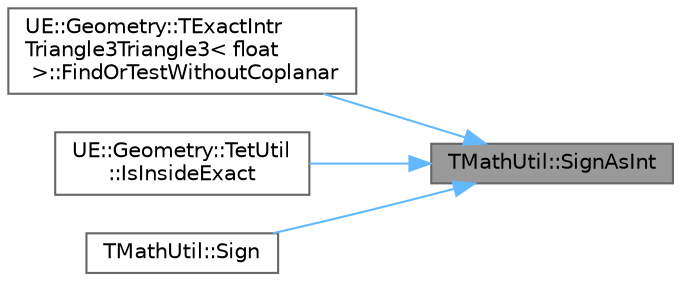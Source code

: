 digraph "TMathUtil::SignAsInt"
{
 // INTERACTIVE_SVG=YES
 // LATEX_PDF_SIZE
  bgcolor="transparent";
  edge [fontname=Helvetica,fontsize=10,labelfontname=Helvetica,labelfontsize=10];
  node [fontname=Helvetica,fontsize=10,shape=box,height=0.2,width=0.4];
  rankdir="RL";
  Node1 [id="Node000001",label="TMathUtil::SignAsInt",height=0.2,width=0.4,color="gray40", fillcolor="grey60", style="filled", fontcolor="black",tooltip=" "];
  Node1 -> Node2 [id="edge1_Node000001_Node000002",dir="back",color="steelblue1",style="solid",tooltip=" "];
  Node2 [id="Node000002",label="UE::Geometry::TExactIntr\lTriangle3Triangle3\< float\l \>::FindOrTestWithoutCoplanar",height=0.2,width=0.4,color="grey40", fillcolor="white", style="filled",URL="$d7/d23/classUE_1_1Geometry_1_1TExactIntrTriangle3Triangle3.html#a1d15947b5f529c15c320bf2d35facb84",tooltip=" "];
  Node1 -> Node3 [id="edge2_Node000001_Node000003",dir="back",color="steelblue1",style="solid",tooltip=" "];
  Node3 [id="Node000003",label="UE::Geometry::TetUtil\l::IsInsideExact",height=0.2,width=0.4,color="grey40", fillcolor="white", style="filled",URL="$d2/d2a/namespaceUE_1_1Geometry_1_1TetUtil.html#acf82a8e343840c69f7d30a5e7c0d1f52",tooltip=" "];
  Node1 -> Node4 [id="edge3_Node000001_Node000004",dir="back",color="steelblue1",style="solid",tooltip=" "];
  Node4 [id="Node000004",label="TMathUtil::Sign",height=0.2,width=0.4,color="grey40", fillcolor="white", style="filled",URL="$df/d8b/classTMathUtil.html#a361a90fb6853bcdfe19d866dac2282ed",tooltip=" "];
}
